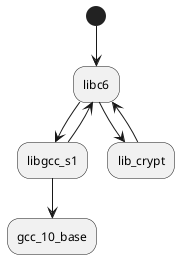 @startuml
(*) --> libc6
libc6 --> libgcc_s1
libc6 --> lib_crypt
libgcc_s1 --> gcc_10_base
libgcc_s1 --> libc6
lib_crypt --> libc6
@enduml